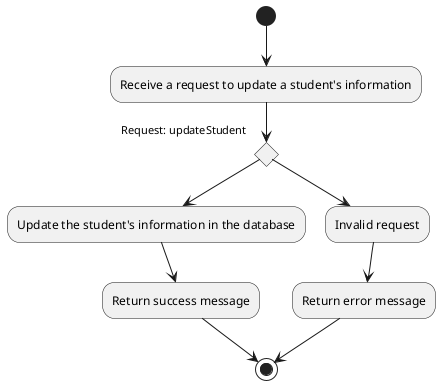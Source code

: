 @startuml

(*) --> "Receive a request to update a student's information"

if "Request: updateStudent" then
    --> "Update the student's information in the database"
    --> "Return success message"
    --> (*)
else
    --> "Invalid request"
    --> "Return error message"
    --> (*)
endif

@enduml
